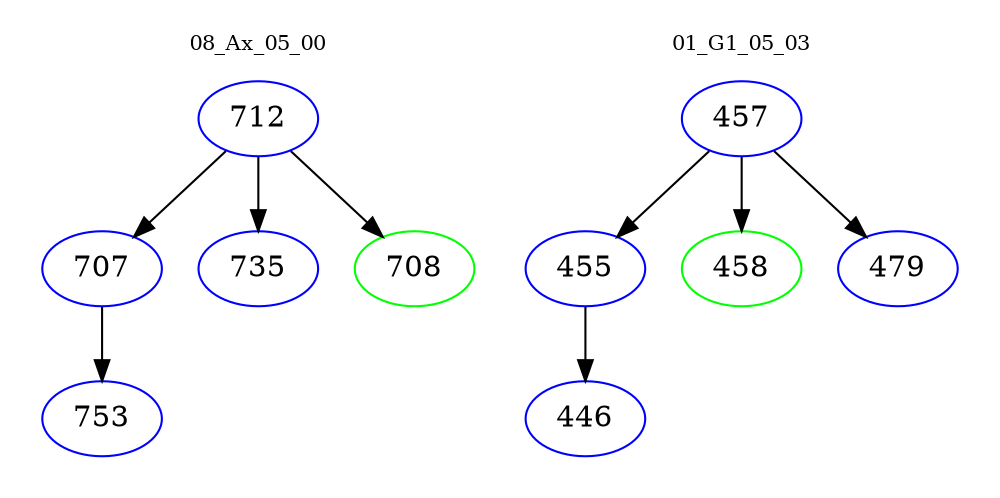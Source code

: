 digraph{
subgraph cluster_0 {
color = white
label = "08_Ax_05_00";
fontsize=10;
T0_712 [label="712", color="blue"]
T0_712 -> T0_707 [color="black"]
T0_707 [label="707", color="blue"]
T0_707 -> T0_753 [color="black"]
T0_753 [label="753", color="blue"]
T0_712 -> T0_735 [color="black"]
T0_735 [label="735", color="blue"]
T0_712 -> T0_708 [color="black"]
T0_708 [label="708", color="green"]
}
subgraph cluster_1 {
color = white
label = "01_G1_05_03";
fontsize=10;
T1_457 [label="457", color="blue"]
T1_457 -> T1_455 [color="black"]
T1_455 [label="455", color="blue"]
T1_455 -> T1_446 [color="black"]
T1_446 [label="446", color="blue"]
T1_457 -> T1_458 [color="black"]
T1_458 [label="458", color="green"]
T1_457 -> T1_479 [color="black"]
T1_479 [label="479", color="blue"]
}
}
